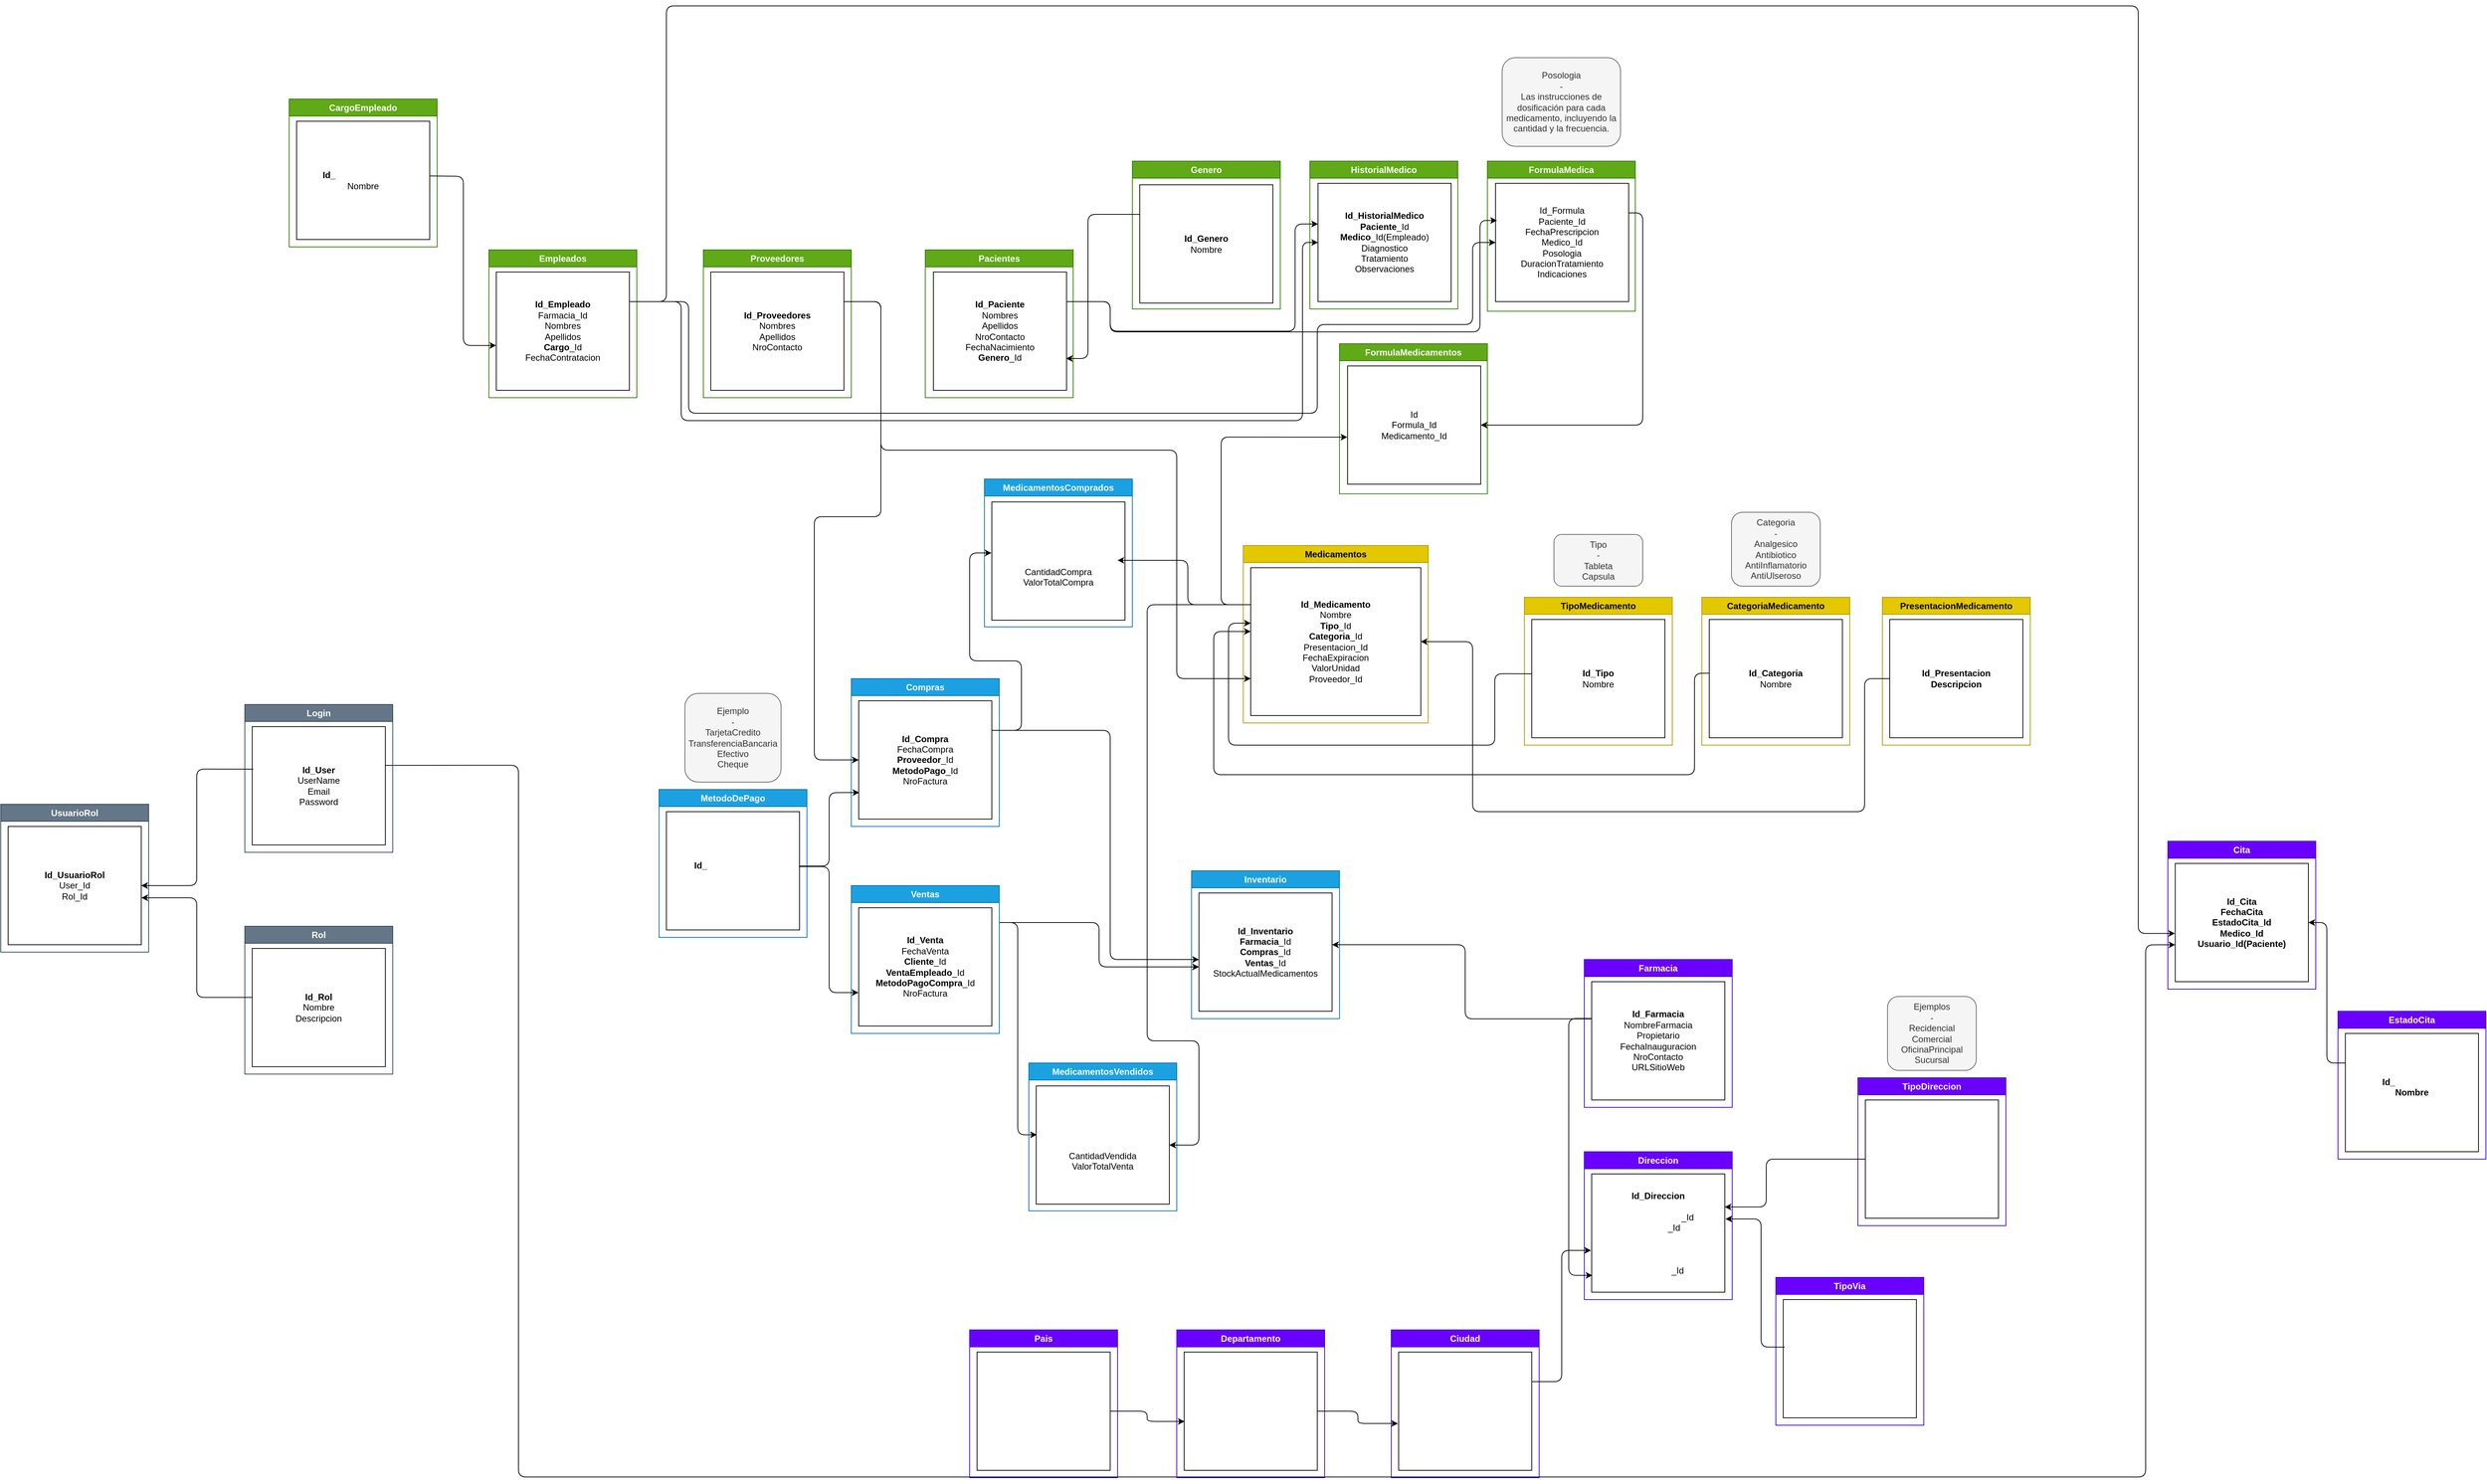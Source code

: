 <mxfile>
    <diagram name="Página-1" id="jpfWLPqKtA525M7urUYz">
        <mxGraphModel dx="2525" dy="2175" grid="1" gridSize="10" guides="1" tooltips="1" connect="1" arrows="1" fold="1" page="1" pageScale="1" pageWidth="827" pageHeight="1169" math="0" shadow="0">
            <root>
                <mxCell id="0"/>
                <mxCell id="1" parent="0"/>
                <mxCell id="NZvGtXNSFo7niaEzpbH--16" value="Compras" style="swimlane;whiteSpace=wrap;html=1;fillColor=#1ba1e2;fontColor=#ffffff;strokeColor=#006EAF;" parent="1" vertex="1">
                    <mxGeometry x="-80" y="-71" width="200" height="200" as="geometry"/>
                </mxCell>
                <mxCell id="9" value="&lt;b&gt;Id_Compra&lt;br&gt;&lt;/b&gt;FechaCompra&lt;br&gt;&lt;b&gt;Proveedor&lt;/b&gt;_Id&lt;br&gt;&lt;b&gt;MetodoPago&lt;/b&gt;_Id&lt;br&gt;NroFactura" style="whiteSpace=wrap;html=1;" parent="NZvGtXNSFo7niaEzpbH--16" vertex="1">
                    <mxGeometry x="10" y="30" width="180" height="160" as="geometry"/>
                </mxCell>
                <mxCell id="NZvGtXNSFo7niaEzpbH--19" value="Proveedores" style="swimlane;whiteSpace=wrap;html=1;fillColor=#60a917;fontColor=#ffffff;strokeColor=#2D7600;" parent="1" vertex="1">
                    <mxGeometry x="-280" y="-651" width="200" height="200" as="geometry"/>
                </mxCell>
                <mxCell id="18" value="&lt;b&gt;Id_Proveedores&lt;/b&gt;&lt;br&gt;Nombres&lt;br&gt;Apellidos&lt;br&gt;NroContacto" style="whiteSpace=wrap;html=1;" parent="NZvGtXNSFo7niaEzpbH--19" vertex="1">
                    <mxGeometry x="10" y="30" width="180" height="160" as="geometry"/>
                </mxCell>
                <mxCell id="NZvGtXNSFo7niaEzpbH--20" value="Farmacia" style="swimlane;whiteSpace=wrap;html=1;fillColor=#6a00ff;fontColor=#ffffff;strokeColor=#3700CC;" parent="1" vertex="1">
                    <mxGeometry x="911" y="309" width="200" height="200" as="geometry"/>
                </mxCell>
                <mxCell id="3" value="&lt;b&gt;Id_Farmacia&lt;/b&gt;&lt;br&gt;NombreFarmacia&lt;br&gt;Propietario&lt;br&gt;FechaInauguracion&lt;br&gt;NroContacto&lt;br&gt;URLSitioWeb" style="whiteSpace=wrap;html=1;" parent="NZvGtXNSFo7niaEzpbH--20" vertex="1">
                    <mxGeometry x="10" y="30" width="180" height="160" as="geometry"/>
                </mxCell>
                <mxCell id="NZvGtXNSFo7niaEzpbH--23" value="Inventario" style="swimlane;whiteSpace=wrap;html=1;startSize=23;fillColor=#1ba1e2;fontColor=#ffffff;strokeColor=#006EAF;" parent="1" vertex="1">
                    <mxGeometry x="380" y="189" width="200" height="200" as="geometry"/>
                </mxCell>
                <mxCell id="6" value="&lt;b&gt;Id_Inventario&lt;br&gt;Farmacia&lt;/b&gt;_Id&lt;b&gt;&lt;br&gt;Compras&lt;/b&gt;_Id&lt;b&gt;&lt;br&gt;Ventas&lt;/b&gt;_Id&lt;br&gt;StockActualMedicamentos" style="whiteSpace=wrap;html=1;" parent="NZvGtXNSFo7niaEzpbH--23" vertex="1">
                    <mxGeometry x="10" y="30" width="180" height="160" as="geometry"/>
                </mxCell>
                <mxCell id="NZvGtXNSFo7niaEzpbH--24" value="Empleados" style="swimlane;whiteSpace=wrap;html=1;fillColor=#60a917;fontColor=#ffffff;strokeColor=#2D7600;" parent="1" vertex="1">
                    <mxGeometry x="-570" y="-651" width="200" height="200" as="geometry"/>
                </mxCell>
                <mxCell id="12" value="&lt;b&gt;Id_Empleado&lt;br&gt;&lt;/b&gt;Farmacia_Id&lt;br&gt;Nombres&lt;br&gt;Apellidos&lt;br&gt;&lt;b&gt;Cargo&lt;/b&gt;_Id&lt;br&gt;FechaContratacion" style="whiteSpace=wrap;html=1;" parent="NZvGtXNSFo7niaEzpbH--24" vertex="1">
                    <mxGeometry x="10" y="30" width="180" height="160" as="geometry"/>
                </mxCell>
                <mxCell id="NZvGtXNSFo7niaEzpbH--25" value="FormulaMedica" style="swimlane;whiteSpace=wrap;html=1;fillColor=#60a917;fontColor=#ffffff;strokeColor=#2D7600;" parent="1" vertex="1">
                    <mxGeometry x="780" y="-771" width="200" height="203" as="geometry"/>
                </mxCell>
                <mxCell id="13" value="Id_Formula&lt;br&gt;Paciente_Id&lt;br&gt;FechaPrescripcion&lt;br&gt;Medico_Id&lt;br&gt;Posologia&lt;br&gt;DuracionTratamiento&lt;br&gt;Indicaciones" style="whiteSpace=wrap;html=1;" parent="NZvGtXNSFo7niaEzpbH--25" vertex="1">
                    <mxGeometry x="11" y="30" width="180" height="160" as="geometry"/>
                </mxCell>
                <mxCell id="NZvGtXNSFo7niaEzpbH--26" value="Pacientes" style="swimlane;whiteSpace=wrap;html=1;fillColor=#60a917;fontColor=#ffffff;strokeColor=#2D7600;" parent="1" vertex="1">
                    <mxGeometry x="20" y="-651" width="200" height="200" as="geometry"/>
                </mxCell>
                <mxCell id="17" value="&lt;b&gt;Id_Paciente&lt;/b&gt;&lt;br&gt;Nombres&lt;br&gt;Apellidos&lt;br&gt;NroContacto&lt;br&gt;FechaNacimiento&lt;br&gt;&lt;b&gt;Genero&lt;/b&gt;_Id&lt;b&gt;&lt;br&gt;&lt;/b&gt;" style="whiteSpace=wrap;html=1;" parent="NZvGtXNSFo7niaEzpbH--26" vertex="1">
                    <mxGeometry x="11" y="30" width="180" height="160" as="geometry"/>
                </mxCell>
                <mxCell id="61" style="edgeStyle=orthogonalEdgeStyle;html=1;exitX=1;exitY=0.25;exitDx=0;exitDy=0;entryX=0;entryY=0.625;entryDx=0;entryDy=0;entryPerimeter=0;" parent="1" source="NZvGtXNSFo7niaEzpbH--27" target="6" edge="1">
                    <mxGeometry relative="1" as="geometry"/>
                </mxCell>
                <mxCell id="104" style="edgeStyle=orthogonalEdgeStyle;html=1;exitX=1;exitY=0.25;exitDx=0;exitDy=0;entryX=0.005;entryY=0.413;entryDx=0;entryDy=0;entryPerimeter=0;" parent="1" source="NZvGtXNSFo7niaEzpbH--27" target="103" edge="1">
                    <mxGeometry relative="1" as="geometry"/>
                </mxCell>
                <mxCell id="NZvGtXNSFo7niaEzpbH--27" value="Ventas" style="swimlane;whiteSpace=wrap;html=1;fillColor=#1ba1e2;fontColor=#ffffff;strokeColor=#006EAF;" parent="1" vertex="1">
                    <mxGeometry x="-80" y="209" width="200" height="200" as="geometry"/>
                </mxCell>
                <mxCell id="8" value="&lt;b&gt;Id_Venta&lt;br&gt;&lt;/b&gt;FechaVenta&lt;br&gt;&lt;b&gt;Cliente&lt;/b&gt;_Id&lt;br&gt;&lt;b&gt;VentaEmpleado&lt;/b&gt;_Id&lt;br&gt;&lt;b&gt;MetodoPagoCompra&lt;/b&gt;_Id&lt;br&gt;NroFactura" style="whiteSpace=wrap;html=1;" parent="NZvGtXNSFo7niaEzpbH--27" vertex="1">
                    <mxGeometry x="10" y="30" width="180" height="160" as="geometry"/>
                </mxCell>
                <mxCell id="NZvGtXNSFo7niaEzpbH--28" value="Medicamentos" style="swimlane;whiteSpace=wrap;html=1;fillColor=#e3c800;fontColor=#000000;strokeColor=#B09500;" parent="1" vertex="1">
                    <mxGeometry x="450" y="-251" width="250" height="240" as="geometry"/>
                </mxCell>
                <mxCell id="4" value="&lt;b&gt;Id_Medicamento&lt;br&gt;&lt;/b&gt;Nombre&lt;br&gt;&lt;b&gt;Tipo&lt;/b&gt;_Id&lt;br&gt;&lt;b&gt;Categoria&lt;/b&gt;_Id&lt;br&gt;Presentacion_Id&lt;br&gt;FechaExpiracion&lt;br&gt;ValorUnidad&lt;br&gt;Proveedor_Id" style="whiteSpace=wrap;html=1;" parent="NZvGtXNSFo7niaEzpbH--28" vertex="1">
                    <mxGeometry x="10" y="30" width="230" height="200" as="geometry"/>
                </mxCell>
                <mxCell id="20" value="Rol" style="swimlane;whiteSpace=wrap;html=1;fillColor=#647687;fontColor=#ffffff;strokeColor=#314354;" parent="1" vertex="1">
                    <mxGeometry x="-900" y="264" width="200" height="200" as="geometry"/>
                </mxCell>
                <mxCell id="21" value="&lt;b&gt;Id_Rol&lt;/b&gt;&lt;br&gt;Nombre&lt;br&gt;Descripcion" style="whiteSpace=wrap;html=1;" parent="20" vertex="1">
                    <mxGeometry x="10" y="30" width="180" height="160" as="geometry"/>
                </mxCell>
                <mxCell id="114" style="edgeStyle=orthogonalEdgeStyle;html=1;exitX=1;exitY=0.327;exitDx=0;exitDy=0;entryX=0;entryY=0.688;entryDx=0;entryDy=0;entryPerimeter=0;exitPerimeter=0;" parent="1" source="23" target="107" edge="1">
                    <mxGeometry relative="1" as="geometry">
                        <mxPoint x="1472.857" y="369" as="targetPoint"/>
                        <Array as="points">
                            <mxPoint x="-530" y="46"/>
                            <mxPoint x="-530" y="1009"/>
                            <mxPoint x="1670" y="1009"/>
                            <mxPoint x="1670" y="289"/>
                        </Array>
                    </mxGeometry>
                </mxCell>
                <mxCell id="22" value="Login" style="swimlane;whiteSpace=wrap;html=1;fillColor=#647687;fontColor=#ffffff;strokeColor=#314354;" parent="1" vertex="1">
                    <mxGeometry x="-900" y="-36" width="200" height="200" as="geometry"/>
                </mxCell>
                <mxCell id="23" value="&lt;b&gt;Id_User&lt;/b&gt;&lt;br&gt;UserName&lt;br&gt;Email&lt;br&gt;Password" style="whiteSpace=wrap;html=1;" parent="22" vertex="1">
                    <mxGeometry x="10" y="30" width="180" height="160" as="geometry"/>
                </mxCell>
                <mxCell id="24" value="UsuarioRol" style="swimlane;whiteSpace=wrap;html=1;fillColor=#647687;fontColor=#ffffff;strokeColor=#314354;" parent="1" vertex="1">
                    <mxGeometry x="-1230" y="99" width="200" height="200" as="geometry"/>
                </mxCell>
                <mxCell id="25" value="&lt;b&gt;Id_UsuarioRol&lt;/b&gt;&lt;br&gt;User_Id&lt;br&gt;Rol_Id" style="whiteSpace=wrap;html=1;" parent="24" vertex="1">
                    <mxGeometry x="10" y="30" width="180" height="160" as="geometry"/>
                </mxCell>
                <mxCell id="27" style="edgeStyle=orthogonalEdgeStyle;html=1;exitX=-0.002;exitY=0.414;exitDx=0;exitDy=0;entryX=1.001;entryY=0.603;entryDx=0;entryDy=0;exitPerimeter=0;entryPerimeter=0;" parent="1" source="21" target="25" edge="1">
                    <mxGeometry relative="1" as="geometry"/>
                </mxCell>
                <mxCell id="28" style="edgeStyle=orthogonalEdgeStyle;html=1;exitX=0.008;exitY=0.359;exitDx=0;exitDy=0;entryX=1;entryY=0.5;entryDx=0;entryDy=0;exitPerimeter=0;" parent="1" source="23" target="25" edge="1">
                    <mxGeometry relative="1" as="geometry"/>
                </mxCell>
                <mxCell id="29" value="Direccion" style="swimlane;whiteSpace=wrap;html=1;fillColor=#6a00ff;fontColor=#ffffff;strokeColor=#3700CC;" parent="1" vertex="1">
                    <mxGeometry x="911" y="569" width="200" height="200" as="geometry"/>
                </mxCell>
                <mxCell id="30" value="&lt;b&gt;Id_Direccion&lt;/b&gt;&lt;br&gt;&lt;span style=&quot;color: rgb(255, 255, 255);&quot;&gt;NombreDireccion&lt;br&gt;&lt;/span&gt;&lt;span style=&quot;color: rgb(255, 255, 255);&quot;&gt;&lt;b&gt;Tipo&lt;/b&gt;&lt;/span&gt;&lt;span style=&quot;color: rgb(255, 255, 255); font-weight: 700;&quot;&gt;Direccion&lt;/span&gt;_Id&lt;span style=&quot;color: rgb(255, 255, 255);&quot;&gt;&lt;br&gt;&lt;/span&gt;&lt;b&gt;&lt;span style=&quot;color: rgb(255, 255, 255);&quot;&gt;TipoVia&lt;/span&gt;&lt;/b&gt;_Id&lt;br style=&quot;color: rgb(255, 255, 255);&quot;&gt;&lt;span style=&quot;color: rgb(255, 255, 255);&quot;&gt;NroDireccion&lt;/span&gt;&lt;span style=&quot;color: rgb(255, 255, 255);&quot;&gt;&lt;br&gt;Ciudad_Id&lt;br&gt;CodigoPostal&lt;br&gt;&lt;/span&gt;&lt;span style=&quot;color: rgb(255, 255, 255);&quot;&gt;&lt;b&gt;Farmacia&lt;/b&gt;&lt;/span&gt;_Id&lt;span style=&quot;color: rgb(255, 255, 255);&quot;&gt;&lt;br&gt;&lt;/span&gt;" style="whiteSpace=wrap;html=1;" parent="29" vertex="1">
                    <mxGeometry x="10" y="30" width="180" height="160" as="geometry"/>
                </mxCell>
                <mxCell id="31" value="TipoVia" style="swimlane;whiteSpace=wrap;html=1;fillColor=#6a00ff;fontColor=#ffffff;strokeColor=#3700CC;" parent="1" vertex="1">
                    <mxGeometry x="1170" y="739" width="200" height="200" as="geometry"/>
                </mxCell>
                <mxCell id="32" value="&lt;span style=&quot;color: rgb(255, 255, 255);&quot;&gt;&lt;b&gt;Id_&lt;/b&gt;&lt;/span&gt;&lt;span style=&quot;color: rgb(255, 255, 255); font-weight: 700;&quot;&gt;TipoVia&lt;br&gt;&lt;/span&gt;&lt;span style=&quot;color: rgb(255, 255, 255);&quot;&gt;Nombre&lt;br&gt;Abreviatura&lt;br&gt;&lt;/span&gt;" style="whiteSpace=wrap;html=1;" parent="31" vertex="1">
                    <mxGeometry x="10" y="30" width="180" height="160" as="geometry"/>
                </mxCell>
                <mxCell id="33" style="edgeStyle=orthogonalEdgeStyle;html=1;exitX=0.01;exitY=0.402;exitDx=0;exitDy=0;entryX=1.005;entryY=0.381;entryDx=0;entryDy=0;entryPerimeter=0;exitPerimeter=0;" parent="1" source="32" target="30" edge="1">
                    <mxGeometry relative="1" as="geometry">
                        <Array as="points">
                            <mxPoint x="1150" y="833"/>
                            <mxPoint x="1150" y="660"/>
                        </Array>
                    </mxGeometry>
                </mxCell>
                <mxCell id="34" style="edgeStyle=orthogonalEdgeStyle;html=1;exitX=0.002;exitY=0.311;exitDx=0;exitDy=0;entryX=0.005;entryY=0.858;entryDx=0;entryDy=0;entryPerimeter=0;exitPerimeter=0;" parent="1" source="3" target="30" edge="1">
                    <mxGeometry relative="1" as="geometry">
                        <Array as="points">
                            <mxPoint x="890" y="389"/>
                            <mxPoint x="890" y="736"/>
                        </Array>
                    </mxGeometry>
                </mxCell>
                <mxCell id="35" value="TipoMedicamento" style="swimlane;whiteSpace=wrap;html=1;fillColor=#e3c800;fontColor=#000000;strokeColor=#B09500;" parent="1" vertex="1">
                    <mxGeometry x="830" y="-181" width="200" height="200" as="geometry"/>
                </mxCell>
                <mxCell id="36" value="&lt;b&gt;Id_Tipo&lt;/b&gt;&lt;br&gt;Nombre" style="whiteSpace=wrap;html=1;" parent="35" vertex="1">
                    <mxGeometry x="10" y="30" width="180" height="160" as="geometry"/>
                </mxCell>
                <mxCell id="37" value="CategoriaMedicamento" style="swimlane;whiteSpace=wrap;html=1;fillColor=#e3c800;fontColor=#000000;strokeColor=#B09500;" parent="1" vertex="1">
                    <mxGeometry x="1070" y="-181" width="200" height="200" as="geometry"/>
                </mxCell>
                <mxCell id="38" value="&lt;b&gt;Id_Categoria&lt;/b&gt;&lt;br&gt;Nombre" style="whiteSpace=wrap;html=1;" parent="37" vertex="1">
                    <mxGeometry x="10" y="30" width="180" height="160" as="geometry"/>
                </mxCell>
                <mxCell id="40" value="Tipo&lt;br&gt;-&lt;br&gt;Tableta&lt;br&gt;Capsula" style="rounded=1;whiteSpace=wrap;html=1;fillColor=#f5f5f5;fontColor=#333333;strokeColor=#666666;" parent="1" vertex="1">
                    <mxGeometry x="870" y="-266" width="120" height="70" as="geometry"/>
                </mxCell>
                <mxCell id="41" value="Categoria&lt;br&gt;-&lt;br&gt;Analgesico&lt;br&gt;Antibiotico&lt;br&gt;AntiInflamatorio&lt;br&gt;AntiUlseroso" style="rounded=1;whiteSpace=wrap;html=1;fillColor=#f5f5f5;fontColor=#333333;strokeColor=#666666;" parent="1" vertex="1">
                    <mxGeometry x="1110" y="-296" width="120" height="100" as="geometry"/>
                </mxCell>
                <mxCell id="45" style="edgeStyle=orthogonalEdgeStyle;html=1;entryX=0;entryY=0.375;entryDx=0;entryDy=0;entryPerimeter=0;exitX=-0.003;exitY=0.459;exitDx=0;exitDy=0;exitPerimeter=0;" parent="1" source="36" target="4" edge="1">
                    <mxGeometry relative="1" as="geometry">
                        <mxPoint x="780" y="-71" as="sourcePoint"/>
                        <Array as="points">
                            <mxPoint x="790" y="-78"/>
                            <mxPoint x="790" y="19"/>
                            <mxPoint x="430" y="19"/>
                            <mxPoint x="430" y="-146"/>
                        </Array>
                    </mxGeometry>
                </mxCell>
                <mxCell id="46" style="edgeStyle=orthogonalEdgeStyle;html=1;exitX=0.001;exitY=0.455;exitDx=0;exitDy=0;entryX=0;entryY=0.431;entryDx=0;entryDy=0;entryPerimeter=0;exitPerimeter=0;" parent="1" source="38" target="4" edge="1">
                    <mxGeometry relative="1" as="geometry">
                        <Array as="points">
                            <mxPoint x="1060" y="-78"/>
                            <mxPoint x="1060" y="59"/>
                            <mxPoint x="410" y="59"/>
                            <mxPoint x="410" y="-135"/>
                        </Array>
                    </mxGeometry>
                </mxCell>
                <mxCell id="48" value="TipoDireccion" style="swimlane;whiteSpace=wrap;html=1;fillColor=#6a00ff;fontColor=#ffffff;strokeColor=#3700CC;" parent="1" vertex="1">
                    <mxGeometry x="1281" y="469" width="200" height="200" as="geometry"/>
                </mxCell>
                <mxCell id="49" value="&lt;span style=&quot;color: rgb(255, 255, 255);&quot;&gt;&lt;b&gt;Id_&lt;/b&gt;&lt;/span&gt;&lt;span style=&quot;color: rgb(255, 255, 255); font-weight: 700;&quot;&gt;TipoDireccion&lt;br&gt;&lt;/span&gt;&lt;span style=&quot;color: rgb(255, 255, 255);&quot;&gt;Nombre&lt;br&gt;&lt;/span&gt;" style="whiteSpace=wrap;html=1;" parent="48" vertex="1">
                    <mxGeometry x="10" y="30" width="180" height="160" as="geometry"/>
                </mxCell>
                <mxCell id="50" value="Ejemplos&lt;br&gt;-&lt;br&gt;Recidencial&lt;br&gt;Comercial&lt;br&gt;OficinaPrincipal&lt;br&gt;Sucursal" style="rounded=1;whiteSpace=wrap;html=1;fillColor=#f5f5f5;fontColor=#333333;strokeColor=#666666;" parent="1" vertex="1">
                    <mxGeometry x="1321" y="359" width="120" height="100" as="geometry"/>
                </mxCell>
                <mxCell id="53" style="edgeStyle=orthogonalEdgeStyle;html=1;exitX=0;exitY=0.5;exitDx=0;exitDy=0;entryX=0.999;entryY=0.28;entryDx=0;entryDy=0;entryPerimeter=0;" parent="1" source="49" target="30" edge="1">
                    <mxGeometry relative="1" as="geometry">
                        <Array as="points">
                            <mxPoint x="1157" y="579"/>
                            <mxPoint x="1157" y="644"/>
                        </Array>
                    </mxGeometry>
                </mxCell>
                <mxCell id="54" value="MetodoDePago" style="swimlane;whiteSpace=wrap;html=1;fillColor=#1ba1e2;fontColor=#ffffff;strokeColor=#006EAF;" parent="1" vertex="1">
                    <mxGeometry x="-340" y="79" width="200" height="200" as="geometry"/>
                </mxCell>
                <mxCell id="55" value="&lt;b&gt;Id_&lt;/b&gt;&lt;span style=&quot;color: rgb(255, 255, 255); font-weight: 700;&quot;&gt;MetodoDePago&lt;br&gt;Nombre&lt;br&gt;&lt;/span&gt;" style="whiteSpace=wrap;html=1;" parent="54" vertex="1">
                    <mxGeometry x="10" y="30" width="180" height="160" as="geometry"/>
                </mxCell>
                <mxCell id="56" value="Ejemplo&lt;br&gt;-&lt;br&gt;TarjetaCredito&lt;br&gt;TransferenciaBancaria&lt;br&gt;Efectivo&lt;br&gt;Cheque" style="rounded=1;whiteSpace=wrap;html=1;fillColor=#f5f5f5;strokeColor=#666666;fontColor=#333333;" parent="1" vertex="1">
                    <mxGeometry x="-305" y="-51" width="130" height="120" as="geometry"/>
                </mxCell>
                <mxCell id="58" style="edgeStyle=orthogonalEdgeStyle;html=1;exitX=1.001;exitY=0.46;exitDx=0;exitDy=0;entryX=0.004;entryY=0.776;entryDx=0;entryDy=0;exitPerimeter=0;entryPerimeter=0;" parent="1" source="55" target="9" edge="1">
                    <mxGeometry relative="1" as="geometry"/>
                </mxCell>
                <mxCell id="59" style="edgeStyle=orthogonalEdgeStyle;html=1;exitX=0.995;exitY=0.464;exitDx=0;exitDy=0;entryX=-0.002;entryY=0.717;entryDx=0;entryDy=0;entryPerimeter=0;exitPerimeter=0;" parent="1" source="55" target="8" edge="1">
                    <mxGeometry relative="1" as="geometry"/>
                </mxCell>
                <mxCell id="60" style="edgeStyle=orthogonalEdgeStyle;html=1;exitX=1;exitY=0.25;exitDx=0;exitDy=0;" parent="1" source="9" edge="1">
                    <mxGeometry relative="1" as="geometry">
                        <Array as="points">
                            <mxPoint x="270" y="-1"/>
                            <mxPoint x="270" y="309"/>
                            <mxPoint x="390" y="309"/>
                        </Array>
                        <mxPoint x="390" y="309" as="targetPoint"/>
                    </mxGeometry>
                </mxCell>
                <mxCell id="62" style="edgeStyle=orthogonalEdgeStyle;html=1;exitX=0;exitY=0.314;exitDx=0;exitDy=0;exitPerimeter=0;" parent="1" source="3" edge="1">
                    <mxGeometry relative="1" as="geometry">
                        <mxPoint x="570" y="289" as="targetPoint"/>
                        <Array as="points">
                            <mxPoint x="750" y="389"/>
                            <mxPoint x="750" y="289"/>
                        </Array>
                    </mxGeometry>
                </mxCell>
                <mxCell id="66" value="Genero" style="swimlane;whiteSpace=wrap;html=1;fillColor=#60a917;fontColor=#ffffff;strokeColor=#2D7600;" parent="1" vertex="1">
                    <mxGeometry x="300" y="-771" width="200" height="200" as="geometry"/>
                </mxCell>
                <mxCell id="67" value="&lt;b&gt;Id_Genero&lt;/b&gt;&lt;br&gt;Nombre" style="whiteSpace=wrap;html=1;" parent="66" vertex="1">
                    <mxGeometry x="10" y="32" width="180" height="160" as="geometry"/>
                </mxCell>
                <mxCell id="68" value="HistorialMedico" style="swimlane;whiteSpace=wrap;html=1;fillColor=#60a917;fontColor=#ffffff;strokeColor=#2D7600;" parent="1" vertex="1">
                    <mxGeometry x="540" y="-771" width="200" height="200" as="geometry"/>
                </mxCell>
                <mxCell id="69" value="&lt;b&gt;Id_HistorialMedico&lt;/b&gt;&lt;br&gt;&lt;b&gt;Paciente&lt;/b&gt;_Id&lt;br&gt;&lt;b&gt;Medico&lt;/b&gt;_Id(Empleado)&lt;br&gt;Diagnostico&lt;br&gt;Tratamiento&lt;br&gt;Observaciones" style="whiteSpace=wrap;html=1;" parent="68" vertex="1">
                    <mxGeometry x="11" y="30" width="180" height="160" as="geometry"/>
                </mxCell>
                <mxCell id="75" style="edgeStyle=orthogonalEdgeStyle;html=1;exitX=1;exitY=0.25;exitDx=0;exitDy=0;entryX=0;entryY=0.344;entryDx=0;entryDy=0;entryPerimeter=0;" parent="1" source="17" target="69" edge="1">
                    <mxGeometry relative="1" as="geometry">
                        <Array as="points">
                            <mxPoint x="270" y="-581"/>
                            <mxPoint x="270" y="-541"/>
                            <mxPoint x="520" y="-541"/>
                            <mxPoint x="520" y="-686"/>
                        </Array>
                    </mxGeometry>
                </mxCell>
                <mxCell id="76" value="CargoEmpleado" style="swimlane;whiteSpace=wrap;html=1;fillColor=#60a917;fontColor=#ffffff;strokeColor=#2D7600;" parent="1" vertex="1">
                    <mxGeometry x="-840" y="-855" width="200" height="200" as="geometry"/>
                </mxCell>
                <mxCell id="77" value="&lt;b&gt;Id_&lt;/b&gt;&lt;span style=&quot;color: rgb(255, 255, 255); font-weight: 700;&quot;&gt;CargoEmpleado&lt;/span&gt;&lt;br&gt;Nombre" style="whiteSpace=wrap;html=1;" parent="76" vertex="1">
                    <mxGeometry x="10" y="30" width="180" height="160" as="geometry"/>
                </mxCell>
                <mxCell id="81" style="edgeStyle=orthogonalEdgeStyle;html=1;entryX=-0.001;entryY=0.621;entryDx=0;entryDy=0;entryPerimeter=0;" parent="1" target="12" edge="1">
                    <mxGeometry relative="1" as="geometry">
                        <mxPoint x="-650" y="-751" as="sourcePoint"/>
                    </mxGeometry>
                </mxCell>
                <mxCell id="82" style="edgeStyle=orthogonalEdgeStyle;html=1;exitX=0;exitY=0.25;exitDx=0;exitDy=0;entryX=0.997;entryY=0.734;entryDx=0;entryDy=0;entryPerimeter=0;" parent="1" source="67" edge="1" target="17">
                    <mxGeometry relative="1" as="geometry">
                        <mxPoint x="210" y="-521" as="targetPoint"/>
                        <Array as="points">
                            <mxPoint x="240" y="-699"/>
                            <mxPoint x="240" y="-504"/>
                            <mxPoint x="211" y="-504"/>
                        </Array>
                    </mxGeometry>
                </mxCell>
                <mxCell id="84" value="FormulaMedicamentos" style="swimlane;whiteSpace=wrap;html=1;fillColor=#60a917;fontColor=#ffffff;strokeColor=#2D7600;" parent="1" vertex="1">
                    <mxGeometry x="580" y="-524" width="200" height="203" as="geometry"/>
                </mxCell>
                <mxCell id="85" value="Id&lt;br&gt;Formula_Id&lt;br&gt;Medicamento_Id" style="whiteSpace=wrap;html=1;" parent="84" vertex="1">
                    <mxGeometry x="11" y="30" width="180" height="160" as="geometry"/>
                </mxCell>
                <mxCell id="86" style="edgeStyle=orthogonalEdgeStyle;html=1;exitX=1;exitY=0.25;exitDx=0;exitDy=0;entryX=1;entryY=0.5;entryDx=0;entryDy=0;" parent="1" source="13" target="85" edge="1">
                    <mxGeometry relative="1" as="geometry">
                        <Array as="points">
                            <mxPoint x="990" y="-701"/>
                            <mxPoint x="990" y="-414"/>
                        </Array>
                    </mxGeometry>
                </mxCell>
                <mxCell id="87" style="edgeStyle=orthogonalEdgeStyle;html=1;exitX=0;exitY=0.25;exitDx=0;exitDy=0;entryX=-0.002;entryY=0.602;entryDx=0;entryDy=0;entryPerimeter=0;" parent="1" source="4" target="85" edge="1">
                    <mxGeometry relative="1" as="geometry">
                        <Array as="points">
                            <mxPoint x="420" y="-171"/>
                            <mxPoint x="420" y="-398"/>
                        </Array>
                    </mxGeometry>
                </mxCell>
                <mxCell id="88" value="Posologia&lt;br&gt;-&lt;br&gt;Las instrucciones de dosificación para cada medicamento, incluyendo la cantidad y la frecuencia." style="rounded=1;whiteSpace=wrap;html=1;fillColor=#f5f5f5;fontColor=#333333;strokeColor=#666666;" parent="1" vertex="1">
                    <mxGeometry x="800" y="-911" width="160" height="120" as="geometry"/>
                </mxCell>
                <mxCell id="93" value="PresentacionMedicamento" style="swimlane;whiteSpace=wrap;html=1;fillColor=#e3c800;fontColor=#000000;strokeColor=#B09500;" parent="1" vertex="1">
                    <mxGeometry x="1314" y="-181" width="200" height="200" as="geometry"/>
                </mxCell>
                <mxCell id="94" value="&lt;b&gt;Id_Presentacion&lt;br&gt;Descripcion&lt;br&gt;&lt;/b&gt;" style="whiteSpace=wrap;html=1;" parent="93" vertex="1">
                    <mxGeometry x="10" y="30" width="180" height="160" as="geometry"/>
                </mxCell>
                <mxCell id="96" style="edgeStyle=orthogonalEdgeStyle;html=1;exitX=0;exitY=0.5;exitDx=0;exitDy=0;entryX=1;entryY=0.5;entryDx=0;entryDy=0;" parent="1" source="94" target="4" edge="1">
                    <mxGeometry relative="1" as="geometry">
                        <Array as="points">
                            <mxPoint x="1290" y="-71"/>
                            <mxPoint x="1290" y="109"/>
                            <mxPoint x="760" y="109"/>
                            <mxPoint x="760" y="-121"/>
                        </Array>
                    </mxGeometry>
                </mxCell>
                <mxCell id="97" value="MedicamentosComprados" style="swimlane;whiteSpace=wrap;html=1;fillColor=#1ba1e2;fontColor=#ffffff;strokeColor=#006EAF;" parent="1" vertex="1">
                    <mxGeometry x="100" y="-341" width="200" height="200" as="geometry"/>
                </mxCell>
                <mxCell id="98" value="&lt;span style=&quot;color: rgb(255, 255, 255); font-weight: 700;&quot;&gt;Id_&lt;/span&gt;&lt;span style=&quot;color: rgb(255, 255, 255); font-weight: 700;&quot;&gt;MedicamentosComprados&lt;/span&gt;&lt;span style=&quot;color: rgb(255, 255, 255); font-weight: 700;&quot;&gt;&lt;br&gt;Compra_Id&lt;br&gt;Medicamento_Id&lt;br&gt;&lt;/span&gt;CantidadCompra&lt;br&gt;ValorTotalCompra&lt;span style=&quot;color: rgb(255, 255, 255); font-weight: 700;&quot;&gt;&lt;br&gt;&lt;/span&gt;" style="whiteSpace=wrap;html=1;" parent="97" vertex="1">
                    <mxGeometry x="10" y="31" width="180" height="160" as="geometry"/>
                </mxCell>
                <mxCell id="100" style="edgeStyle=orthogonalEdgeStyle;html=1;exitX=0;exitY=0.25;exitDx=0;exitDy=0;entryX=0.944;entryY=0.494;entryDx=0;entryDy=0;entryPerimeter=0;" parent="1" source="4" target="98" edge="1">
                    <mxGeometry relative="1" as="geometry"/>
                </mxCell>
                <mxCell id="101" style="edgeStyle=orthogonalEdgeStyle;html=1;exitX=1;exitY=0.25;exitDx=0;exitDy=0;entryX=-0.003;entryY=0.431;entryDx=0;entryDy=0;entryPerimeter=0;" parent="1" source="9" target="98" edge="1">
                    <mxGeometry relative="1" as="geometry">
                        <Array as="points">
                            <mxPoint x="150" y="-1"/>
                            <mxPoint x="150" y="-95"/>
                            <mxPoint x="80" y="-95"/>
                            <mxPoint x="80" y="-241"/>
                        </Array>
                    </mxGeometry>
                </mxCell>
                <mxCell id="102" value="MedicamentosVendidos" style="swimlane;whiteSpace=wrap;html=1;fillColor=#1ba1e2;fontColor=#ffffff;strokeColor=#006EAF;" parent="1" vertex="1">
                    <mxGeometry x="160" y="449" width="200" height="200" as="geometry"/>
                </mxCell>
                <mxCell id="103" value="&lt;span style=&quot;color: rgb(255, 255, 255); font-weight: 700;&quot;&gt;Id_&lt;/span&gt;&lt;span style=&quot;color: rgb(255, 255, 255); font-weight: 700;&quot;&gt;MedicamentosVendidos&lt;/span&gt;&lt;span style=&quot;color: rgb(255, 255, 255); font-weight: 700;&quot;&gt;&lt;br&gt;Venta_Id&lt;br&gt;Medicamento_Id&lt;br&gt;&lt;/span&gt;CantidadVendida&lt;br&gt;ValorTotalVenta&lt;span style=&quot;color: rgb(255, 255, 255); font-weight: 700;&quot;&gt;&lt;br&gt;&lt;/span&gt;" style="whiteSpace=wrap;html=1;" parent="102" vertex="1">
                    <mxGeometry x="10" y="31" width="180" height="160" as="geometry"/>
                </mxCell>
                <mxCell id="105" style="edgeStyle=orthogonalEdgeStyle;html=1;exitX=0;exitY=0.25;exitDx=0;exitDy=0;entryX=1;entryY=0.5;entryDx=0;entryDy=0;" parent="1" source="4" target="103" edge="1">
                    <mxGeometry relative="1" as="geometry">
                        <Array as="points">
                            <mxPoint x="320" y="-171"/>
                            <mxPoint x="320" y="419"/>
                            <mxPoint x="390" y="419"/>
                            <mxPoint x="390" y="560"/>
                        </Array>
                    </mxGeometry>
                </mxCell>
                <mxCell id="106" value="Cita" style="swimlane;whiteSpace=wrap;html=1;fillColor=#6a00ff;fontColor=#ffffff;strokeColor=#3700CC;" parent="1" vertex="1">
                    <mxGeometry x="1700" y="149" width="200" height="200" as="geometry"/>
                </mxCell>
                <mxCell id="107" value="&lt;b&gt;Id_Cita&lt;br&gt;FechaCita&lt;br&gt;EstadoCita_Id&lt;br&gt;Medico_Id&lt;br&gt;Usuario_Id(Paciente)&lt;br&gt;&lt;/b&gt;" style="whiteSpace=wrap;html=1;" parent="106" vertex="1">
                    <mxGeometry x="10" y="30" width="180" height="160" as="geometry"/>
                </mxCell>
                <mxCell id="110" value="EstadoCita" style="swimlane;whiteSpace=wrap;html=1;fillColor=#6a00ff;fontColor=#ffffff;strokeColor=#3700CC;" parent="1" vertex="1">
                    <mxGeometry x="1930" y="379" width="200" height="200" as="geometry"/>
                </mxCell>
                <mxCell id="111" value="&lt;b&gt;Id_&lt;/b&gt;&lt;span style=&quot;color: rgb(255, 255, 255); font-weight: 700;&quot;&gt;EstadoCita&lt;br&gt;&lt;/span&gt;&lt;b&gt;Nombre&lt;br&gt;&lt;br&gt;&lt;/b&gt;" style="whiteSpace=wrap;html=1;" parent="110" vertex="1">
                    <mxGeometry x="10" y="30" width="180" height="160" as="geometry"/>
                </mxCell>
                <mxCell id="113" style="edgeStyle=orthogonalEdgeStyle;html=1;exitX=0;exitY=0.25;exitDx=0;exitDy=0;entryX=1;entryY=0.5;entryDx=0;entryDy=0;" parent="1" source="111" target="107" edge="1">
                    <mxGeometry relative="1" as="geometry"/>
                </mxCell>
                <mxCell id="115" style="edgeStyle=orthogonalEdgeStyle;html=1;exitX=1;exitY=0.25;exitDx=0;exitDy=0;entryX=-0.002;entryY=0.592;entryDx=0;entryDy=0;entryPerimeter=0;" parent="1" source="12" target="107" edge="1">
                    <mxGeometry relative="1" as="geometry">
                        <mxPoint x="1620" y="409" as="targetPoint"/>
                        <Array as="points">
                            <mxPoint x="-330" y="-581"/>
                            <mxPoint x="-330" y="-981"/>
                            <mxPoint x="1660" y="-981"/>
                            <mxPoint x="1660" y="274"/>
                        </Array>
                    </mxGeometry>
                </mxCell>
                <mxCell id="116" value="Ciudad" style="swimlane;whiteSpace=wrap;html=1;fillColor=#6a00ff;fontColor=#ffffff;strokeColor=#3700CC;" parent="1" vertex="1">
                    <mxGeometry x="650" y="810" width="200" height="200" as="geometry"/>
                </mxCell>
                <mxCell id="117" value="&lt;span style=&quot;color: rgb(255, 255, 255);&quot;&gt;&lt;b&gt;Id_&lt;/b&gt;&lt;/span&gt;&lt;span style=&quot;color: rgb(255, 255, 255); font-weight: 700;&quot;&gt;Ciudad&lt;br&gt;&lt;/span&gt;&lt;span style=&quot;color: rgb(255, 255, 255);&quot;&gt;Nombre&lt;br&gt;&lt;/span&gt;&lt;span style=&quot;color: rgb(255, 255, 255);&quot;&gt;Departamento_Id&lt;br&gt;&lt;/span&gt;" style="whiteSpace=wrap;html=1;" parent="116" vertex="1">
                    <mxGeometry x="10" y="30" width="180" height="160" as="geometry"/>
                </mxCell>
                <mxCell id="118" value="Departamento" style="swimlane;whiteSpace=wrap;html=1;fillColor=#6a00ff;fontColor=#ffffff;strokeColor=#3700CC;" parent="1" vertex="1">
                    <mxGeometry x="360" y="810" width="200" height="200" as="geometry"/>
                </mxCell>
                <mxCell id="119" value="&lt;span style=&quot;color: rgb(255, 255, 255);&quot;&gt;&lt;b&gt;Id_&lt;/b&gt;&lt;/span&gt;&lt;span style=&quot;color: rgb(255, 255, 255); font-weight: 700;&quot;&gt;Departamento&lt;br&gt;&lt;/span&gt;&lt;span style=&quot;color: rgb(255, 255, 255);&quot;&gt;Nombre&lt;br&gt;&lt;/span&gt;&lt;span style=&quot;color: rgb(255, 255, 255);&quot;&gt;Pais_Id&lt;br&gt;&lt;/span&gt;" style="whiteSpace=wrap;html=1;" parent="118" vertex="1">
                    <mxGeometry x="10" y="30" width="180" height="160" as="geometry"/>
                </mxCell>
                <mxCell id="120" value="Pais" style="swimlane;whiteSpace=wrap;html=1;fillColor=#6a00ff;fontColor=#ffffff;strokeColor=#3700CC;" parent="1" vertex="1">
                    <mxGeometry x="80" y="810" width="200" height="200" as="geometry"/>
                </mxCell>
                <mxCell id="121" value="&lt;span style=&quot;color: rgb(255, 255, 255);&quot;&gt;&lt;b&gt;Id_&lt;/b&gt;&lt;/span&gt;&lt;span style=&quot;color: rgb(255, 255, 255); font-weight: 700;&quot;&gt;Pais&lt;br&gt;&lt;/span&gt;&lt;span style=&quot;color: rgb(255, 255, 255);&quot;&gt;Nombre&lt;br&gt;&lt;/span&gt;" style="whiteSpace=wrap;html=1;" parent="120" vertex="1">
                    <mxGeometry x="10" y="30" width="180" height="160" as="geometry"/>
                </mxCell>
                <mxCell id="122" style="edgeStyle=orthogonalEdgeStyle;html=1;exitX=1;exitY=0.25;exitDx=0;exitDy=0;entryX=-0.005;entryY=0.647;entryDx=0;entryDy=0;entryPerimeter=0;" parent="1" source="117" target="30" edge="1">
                    <mxGeometry relative="1" as="geometry"/>
                </mxCell>
                <mxCell id="123" style="edgeStyle=orthogonalEdgeStyle;html=1;exitX=1;exitY=0.5;exitDx=0;exitDy=0;entryX=0.003;entryY=0.587;entryDx=0;entryDy=0;entryPerimeter=0;" parent="1" source="121" target="119" edge="1">
                    <mxGeometry relative="1" as="geometry"/>
                </mxCell>
                <mxCell id="124" style="edgeStyle=orthogonalEdgeStyle;html=1;exitX=1;exitY=0.5;exitDx=0;exitDy=0;entryX=-0.005;entryY=0.604;entryDx=0;entryDy=0;entryPerimeter=0;" parent="1" source="119" target="117" edge="1">
                    <mxGeometry relative="1" as="geometry"/>
                </mxCell>
                <mxCell id="126" style="edgeStyle=orthogonalEdgeStyle;html=1;exitX=1;exitY=0.25;exitDx=0;exitDy=0;entryX=0;entryY=0.5;entryDx=0;entryDy=0;" parent="1" source="12" target="69" edge="1">
                    <mxGeometry relative="1" as="geometry">
                        <Array as="points">
                            <mxPoint x="-310" y="-581"/>
                            <mxPoint x="-310" y="-420"/>
                            <mxPoint x="530" y="-420"/>
                            <mxPoint x="530" y="-661"/>
                        </Array>
                    </mxGeometry>
                </mxCell>
                <mxCell id="127" style="edgeStyle=orthogonalEdgeStyle;html=1;exitX=1;exitY=0.25;exitDx=0;exitDy=0;entryX=0;entryY=0.5;entryDx=0;entryDy=0;" parent="1" source="12" target="13" edge="1">
                    <mxGeometry relative="1" as="geometry">
                        <Array as="points">
                            <mxPoint x="-300" y="-581"/>
                            <mxPoint x="-300" y="-430"/>
                            <mxPoint x="550" y="-430"/>
                            <mxPoint x="550" y="-550"/>
                            <mxPoint x="760" y="-550"/>
                            <mxPoint x="760" y="-661"/>
                        </Array>
                    </mxGeometry>
                </mxCell>
                <mxCell id="129" style="edgeStyle=orthogonalEdgeStyle;html=1;exitX=1;exitY=0.25;exitDx=0;exitDy=0;entryX=0.011;entryY=0.314;entryDx=0;entryDy=0;entryPerimeter=0;" edge="1" parent="1" source="17" target="13">
                    <mxGeometry relative="1" as="geometry">
                        <Array as="points">
                            <mxPoint x="270" y="-581"/>
                            <mxPoint x="270" y="-540"/>
                            <mxPoint x="770" y="-540"/>
                            <mxPoint x="770" y="-691"/>
                        </Array>
                    </mxGeometry>
                </mxCell>
                <mxCell id="130" style="edgeStyle=orthogonalEdgeStyle;html=1;exitX=1;exitY=0.25;exitDx=0;exitDy=0;entryX=0;entryY=0.5;entryDx=0;entryDy=0;" edge="1" parent="1" source="18" target="9">
                    <mxGeometry relative="1" as="geometry">
                        <Array as="points">
                            <mxPoint x="-40" y="-581"/>
                            <mxPoint x="-40" y="-290"/>
                            <mxPoint x="-130" y="-290"/>
                            <mxPoint x="-130" y="39"/>
                        </Array>
                    </mxGeometry>
                </mxCell>
                <mxCell id="131" style="edgeStyle=orthogonalEdgeStyle;html=1;exitX=1;exitY=0.25;exitDx=0;exitDy=0;entryX=0;entryY=0.75;entryDx=0;entryDy=0;" edge="1" parent="1" source="18" target="4">
                    <mxGeometry relative="1" as="geometry">
                        <Array as="points">
                            <mxPoint x="-40" y="-581"/>
                            <mxPoint x="-40" y="-380"/>
                            <mxPoint x="360" y="-380"/>
                            <mxPoint x="360" y="-71"/>
                        </Array>
                    </mxGeometry>
                </mxCell>
            </root>
        </mxGraphModel>
    </diagram>
</mxfile>